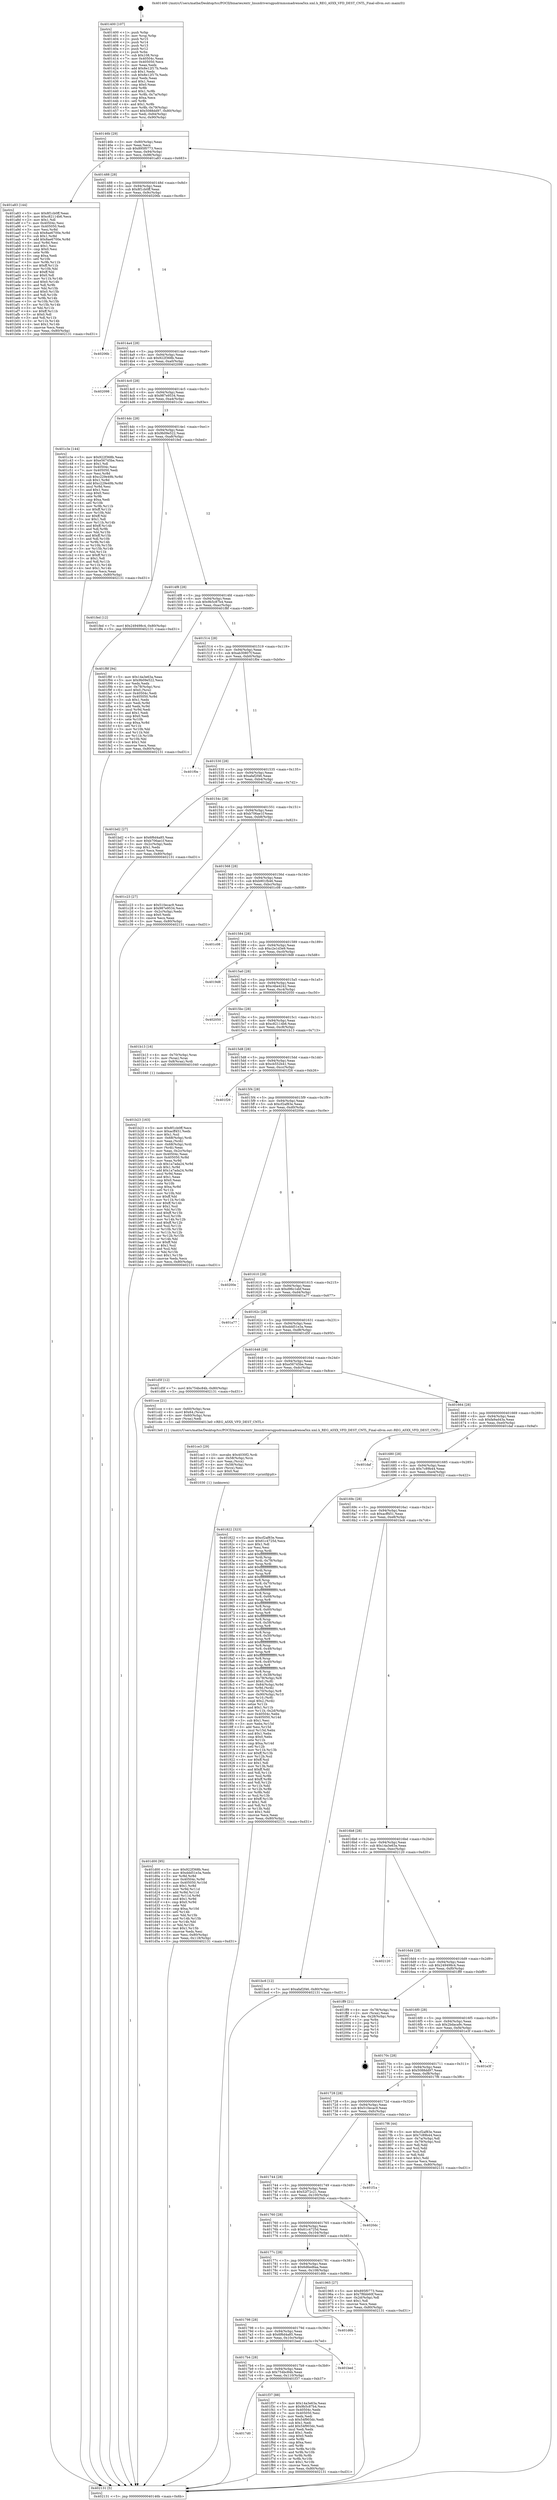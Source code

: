 digraph "0x401400" {
  label = "0x401400 (/mnt/c/Users/mathe/Desktop/tcc/POCII/binaries/extr_linuxdriversgpudrmmsmadrenoa5xx.xml.h_REG_A5XX_VFD_DEST_CNTL_Final-ollvm.out::main(0))"
  labelloc = "t"
  node[shape=record]

  Entry [label="",width=0.3,height=0.3,shape=circle,fillcolor=black,style=filled]
  "0x40146b" [label="{
     0x40146b [29]\l
     | [instrs]\l
     &nbsp;&nbsp;0x40146b \<+3\>: mov -0x80(%rbp),%eax\l
     &nbsp;&nbsp;0x40146e \<+2\>: mov %eax,%ecx\l
     &nbsp;&nbsp;0x401470 \<+6\>: sub $0x895f0773,%ecx\l
     &nbsp;&nbsp;0x401476 \<+6\>: mov %eax,-0x94(%rbp)\l
     &nbsp;&nbsp;0x40147c \<+6\>: mov %ecx,-0x98(%rbp)\l
     &nbsp;&nbsp;0x401482 \<+6\>: je 0000000000401a83 \<main+0x683\>\l
  }"]
  "0x401a83" [label="{
     0x401a83 [144]\l
     | [instrs]\l
     &nbsp;&nbsp;0x401a83 \<+5\>: mov $0x8f1cb0ff,%eax\l
     &nbsp;&nbsp;0x401a88 \<+5\>: mov $0xc82114b6,%ecx\l
     &nbsp;&nbsp;0x401a8d \<+2\>: mov $0x1,%dl\l
     &nbsp;&nbsp;0x401a8f \<+7\>: mov 0x40504c,%esi\l
     &nbsp;&nbsp;0x401a96 \<+7\>: mov 0x405050,%edi\l
     &nbsp;&nbsp;0x401a9d \<+3\>: mov %esi,%r8d\l
     &nbsp;&nbsp;0x401aa0 \<+7\>: sub $0x8ae6700e,%r8d\l
     &nbsp;&nbsp;0x401aa7 \<+4\>: sub $0x1,%r8d\l
     &nbsp;&nbsp;0x401aab \<+7\>: add $0x8ae6700e,%r8d\l
     &nbsp;&nbsp;0x401ab2 \<+4\>: imul %r8d,%esi\l
     &nbsp;&nbsp;0x401ab6 \<+3\>: and $0x1,%esi\l
     &nbsp;&nbsp;0x401ab9 \<+3\>: cmp $0x0,%esi\l
     &nbsp;&nbsp;0x401abc \<+4\>: sete %r9b\l
     &nbsp;&nbsp;0x401ac0 \<+3\>: cmp $0xa,%edi\l
     &nbsp;&nbsp;0x401ac3 \<+4\>: setl %r10b\l
     &nbsp;&nbsp;0x401ac7 \<+3\>: mov %r9b,%r11b\l
     &nbsp;&nbsp;0x401aca \<+4\>: xor $0xff,%r11b\l
     &nbsp;&nbsp;0x401ace \<+3\>: mov %r10b,%bl\l
     &nbsp;&nbsp;0x401ad1 \<+3\>: xor $0xff,%bl\l
     &nbsp;&nbsp;0x401ad4 \<+3\>: xor $0x0,%dl\l
     &nbsp;&nbsp;0x401ad7 \<+3\>: mov %r11b,%r14b\l
     &nbsp;&nbsp;0x401ada \<+4\>: and $0x0,%r14b\l
     &nbsp;&nbsp;0x401ade \<+3\>: and %dl,%r9b\l
     &nbsp;&nbsp;0x401ae1 \<+3\>: mov %bl,%r15b\l
     &nbsp;&nbsp;0x401ae4 \<+4\>: and $0x0,%r15b\l
     &nbsp;&nbsp;0x401ae8 \<+3\>: and %dl,%r10b\l
     &nbsp;&nbsp;0x401aeb \<+3\>: or %r9b,%r14b\l
     &nbsp;&nbsp;0x401aee \<+3\>: or %r10b,%r15b\l
     &nbsp;&nbsp;0x401af1 \<+3\>: xor %r15b,%r14b\l
     &nbsp;&nbsp;0x401af4 \<+3\>: or %bl,%r11b\l
     &nbsp;&nbsp;0x401af7 \<+4\>: xor $0xff,%r11b\l
     &nbsp;&nbsp;0x401afb \<+3\>: or $0x0,%dl\l
     &nbsp;&nbsp;0x401afe \<+3\>: and %dl,%r11b\l
     &nbsp;&nbsp;0x401b01 \<+3\>: or %r11b,%r14b\l
     &nbsp;&nbsp;0x401b04 \<+4\>: test $0x1,%r14b\l
     &nbsp;&nbsp;0x401b08 \<+3\>: cmovne %ecx,%eax\l
     &nbsp;&nbsp;0x401b0b \<+3\>: mov %eax,-0x80(%rbp)\l
     &nbsp;&nbsp;0x401b0e \<+5\>: jmp 0000000000402131 \<main+0xd31\>\l
  }"]
  "0x401488" [label="{
     0x401488 [28]\l
     | [instrs]\l
     &nbsp;&nbsp;0x401488 \<+5\>: jmp 000000000040148d \<main+0x8d\>\l
     &nbsp;&nbsp;0x40148d \<+6\>: mov -0x94(%rbp),%eax\l
     &nbsp;&nbsp;0x401493 \<+5\>: sub $0x8f1cb0ff,%eax\l
     &nbsp;&nbsp;0x401498 \<+6\>: mov %eax,-0x9c(%rbp)\l
     &nbsp;&nbsp;0x40149e \<+6\>: je 000000000040206b \<main+0xc6b\>\l
  }"]
  Exit [label="",width=0.3,height=0.3,shape=circle,fillcolor=black,style=filled,peripheries=2]
  "0x40206b" [label="{
     0x40206b\l
  }", style=dashed]
  "0x4014a4" [label="{
     0x4014a4 [28]\l
     | [instrs]\l
     &nbsp;&nbsp;0x4014a4 \<+5\>: jmp 00000000004014a9 \<main+0xa9\>\l
     &nbsp;&nbsp;0x4014a9 \<+6\>: mov -0x94(%rbp),%eax\l
     &nbsp;&nbsp;0x4014af \<+5\>: sub $0x922f368b,%eax\l
     &nbsp;&nbsp;0x4014b4 \<+6\>: mov %eax,-0xa0(%rbp)\l
     &nbsp;&nbsp;0x4014ba \<+6\>: je 0000000000402098 \<main+0xc98\>\l
  }"]
  "0x4017d0" [label="{
     0x4017d0\l
  }", style=dashed]
  "0x402098" [label="{
     0x402098\l
  }", style=dashed]
  "0x4014c0" [label="{
     0x4014c0 [28]\l
     | [instrs]\l
     &nbsp;&nbsp;0x4014c0 \<+5\>: jmp 00000000004014c5 \<main+0xc5\>\l
     &nbsp;&nbsp;0x4014c5 \<+6\>: mov -0x94(%rbp),%eax\l
     &nbsp;&nbsp;0x4014cb \<+5\>: sub $0x987e9534,%eax\l
     &nbsp;&nbsp;0x4014d0 \<+6\>: mov %eax,-0xa4(%rbp)\l
     &nbsp;&nbsp;0x4014d6 \<+6\>: je 0000000000401c3e \<main+0x83e\>\l
  }"]
  "0x401f37" [label="{
     0x401f37 [88]\l
     | [instrs]\l
     &nbsp;&nbsp;0x401f37 \<+5\>: mov $0x14a3e63a,%eax\l
     &nbsp;&nbsp;0x401f3c \<+5\>: mov $0x9b5c87b4,%ecx\l
     &nbsp;&nbsp;0x401f41 \<+7\>: mov 0x40504c,%edx\l
     &nbsp;&nbsp;0x401f48 \<+7\>: mov 0x405050,%esi\l
     &nbsp;&nbsp;0x401f4f \<+2\>: mov %edx,%edi\l
     &nbsp;&nbsp;0x401f51 \<+6\>: sub $0x54f903dc,%edi\l
     &nbsp;&nbsp;0x401f57 \<+3\>: sub $0x1,%edi\l
     &nbsp;&nbsp;0x401f5a \<+6\>: add $0x54f903dc,%edi\l
     &nbsp;&nbsp;0x401f60 \<+3\>: imul %edi,%edx\l
     &nbsp;&nbsp;0x401f63 \<+3\>: and $0x1,%edx\l
     &nbsp;&nbsp;0x401f66 \<+3\>: cmp $0x0,%edx\l
     &nbsp;&nbsp;0x401f69 \<+4\>: sete %r8b\l
     &nbsp;&nbsp;0x401f6d \<+3\>: cmp $0xa,%esi\l
     &nbsp;&nbsp;0x401f70 \<+4\>: setl %r9b\l
     &nbsp;&nbsp;0x401f74 \<+3\>: mov %r8b,%r10b\l
     &nbsp;&nbsp;0x401f77 \<+3\>: and %r9b,%r10b\l
     &nbsp;&nbsp;0x401f7a \<+3\>: xor %r9b,%r8b\l
     &nbsp;&nbsp;0x401f7d \<+3\>: or %r8b,%r10b\l
     &nbsp;&nbsp;0x401f80 \<+4\>: test $0x1,%r10b\l
     &nbsp;&nbsp;0x401f84 \<+3\>: cmovne %ecx,%eax\l
     &nbsp;&nbsp;0x401f87 \<+3\>: mov %eax,-0x80(%rbp)\l
     &nbsp;&nbsp;0x401f8a \<+5\>: jmp 0000000000402131 \<main+0xd31\>\l
  }"]
  "0x401c3e" [label="{
     0x401c3e [144]\l
     | [instrs]\l
     &nbsp;&nbsp;0x401c3e \<+5\>: mov $0x922f368b,%eax\l
     &nbsp;&nbsp;0x401c43 \<+5\>: mov $0xe56745be,%ecx\l
     &nbsp;&nbsp;0x401c48 \<+2\>: mov $0x1,%dl\l
     &nbsp;&nbsp;0x401c4a \<+7\>: mov 0x40504c,%esi\l
     &nbsp;&nbsp;0x401c51 \<+7\>: mov 0x405050,%edi\l
     &nbsp;&nbsp;0x401c58 \<+3\>: mov %esi,%r8d\l
     &nbsp;&nbsp;0x401c5b \<+7\>: sub $0xc229e49b,%r8d\l
     &nbsp;&nbsp;0x401c62 \<+4\>: sub $0x1,%r8d\l
     &nbsp;&nbsp;0x401c66 \<+7\>: add $0xc229e49b,%r8d\l
     &nbsp;&nbsp;0x401c6d \<+4\>: imul %r8d,%esi\l
     &nbsp;&nbsp;0x401c71 \<+3\>: and $0x1,%esi\l
     &nbsp;&nbsp;0x401c74 \<+3\>: cmp $0x0,%esi\l
     &nbsp;&nbsp;0x401c77 \<+4\>: sete %r9b\l
     &nbsp;&nbsp;0x401c7b \<+3\>: cmp $0xa,%edi\l
     &nbsp;&nbsp;0x401c7e \<+4\>: setl %r10b\l
     &nbsp;&nbsp;0x401c82 \<+3\>: mov %r9b,%r11b\l
     &nbsp;&nbsp;0x401c85 \<+4\>: xor $0xff,%r11b\l
     &nbsp;&nbsp;0x401c89 \<+3\>: mov %r10b,%bl\l
     &nbsp;&nbsp;0x401c8c \<+3\>: xor $0xff,%bl\l
     &nbsp;&nbsp;0x401c8f \<+3\>: xor $0x1,%dl\l
     &nbsp;&nbsp;0x401c92 \<+3\>: mov %r11b,%r14b\l
     &nbsp;&nbsp;0x401c95 \<+4\>: and $0xff,%r14b\l
     &nbsp;&nbsp;0x401c99 \<+3\>: and %dl,%r9b\l
     &nbsp;&nbsp;0x401c9c \<+3\>: mov %bl,%r15b\l
     &nbsp;&nbsp;0x401c9f \<+4\>: and $0xff,%r15b\l
     &nbsp;&nbsp;0x401ca3 \<+3\>: and %dl,%r10b\l
     &nbsp;&nbsp;0x401ca6 \<+3\>: or %r9b,%r14b\l
     &nbsp;&nbsp;0x401ca9 \<+3\>: or %r10b,%r15b\l
     &nbsp;&nbsp;0x401cac \<+3\>: xor %r15b,%r14b\l
     &nbsp;&nbsp;0x401caf \<+3\>: or %bl,%r11b\l
     &nbsp;&nbsp;0x401cb2 \<+4\>: xor $0xff,%r11b\l
     &nbsp;&nbsp;0x401cb6 \<+3\>: or $0x1,%dl\l
     &nbsp;&nbsp;0x401cb9 \<+3\>: and %dl,%r11b\l
     &nbsp;&nbsp;0x401cbc \<+3\>: or %r11b,%r14b\l
     &nbsp;&nbsp;0x401cbf \<+4\>: test $0x1,%r14b\l
     &nbsp;&nbsp;0x401cc3 \<+3\>: cmovne %ecx,%eax\l
     &nbsp;&nbsp;0x401cc6 \<+3\>: mov %eax,-0x80(%rbp)\l
     &nbsp;&nbsp;0x401cc9 \<+5\>: jmp 0000000000402131 \<main+0xd31\>\l
  }"]
  "0x4014dc" [label="{
     0x4014dc [28]\l
     | [instrs]\l
     &nbsp;&nbsp;0x4014dc \<+5\>: jmp 00000000004014e1 \<main+0xe1\>\l
     &nbsp;&nbsp;0x4014e1 \<+6\>: mov -0x94(%rbp),%eax\l
     &nbsp;&nbsp;0x4014e7 \<+5\>: sub $0x9b09e522,%eax\l
     &nbsp;&nbsp;0x4014ec \<+6\>: mov %eax,-0xa8(%rbp)\l
     &nbsp;&nbsp;0x4014f2 \<+6\>: je 0000000000401fed \<main+0xbed\>\l
  }"]
  "0x4017b4" [label="{
     0x4017b4 [28]\l
     | [instrs]\l
     &nbsp;&nbsp;0x4017b4 \<+5\>: jmp 00000000004017b9 \<main+0x3b9\>\l
     &nbsp;&nbsp;0x4017b9 \<+6\>: mov -0x94(%rbp),%eax\l
     &nbsp;&nbsp;0x4017bf \<+5\>: sub $0x754bc84b,%eax\l
     &nbsp;&nbsp;0x4017c4 \<+6\>: mov %eax,-0x110(%rbp)\l
     &nbsp;&nbsp;0x4017ca \<+6\>: je 0000000000401f37 \<main+0xb37\>\l
  }"]
  "0x401fed" [label="{
     0x401fed [12]\l
     | [instrs]\l
     &nbsp;&nbsp;0x401fed \<+7\>: movl $0x249498c4,-0x80(%rbp)\l
     &nbsp;&nbsp;0x401ff4 \<+5\>: jmp 0000000000402131 \<main+0xd31\>\l
  }"]
  "0x4014f8" [label="{
     0x4014f8 [28]\l
     | [instrs]\l
     &nbsp;&nbsp;0x4014f8 \<+5\>: jmp 00000000004014fd \<main+0xfd\>\l
     &nbsp;&nbsp;0x4014fd \<+6\>: mov -0x94(%rbp),%eax\l
     &nbsp;&nbsp;0x401503 \<+5\>: sub $0x9b5c87b4,%eax\l
     &nbsp;&nbsp;0x401508 \<+6\>: mov %eax,-0xac(%rbp)\l
     &nbsp;&nbsp;0x40150e \<+6\>: je 0000000000401f8f \<main+0xb8f\>\l
  }"]
  "0x401bed" [label="{
     0x401bed\l
  }", style=dashed]
  "0x401f8f" [label="{
     0x401f8f [94]\l
     | [instrs]\l
     &nbsp;&nbsp;0x401f8f \<+5\>: mov $0x14a3e63a,%eax\l
     &nbsp;&nbsp;0x401f94 \<+5\>: mov $0x9b09e522,%ecx\l
     &nbsp;&nbsp;0x401f99 \<+2\>: xor %edx,%edx\l
     &nbsp;&nbsp;0x401f9b \<+4\>: mov -0x78(%rbp),%rsi\l
     &nbsp;&nbsp;0x401f9f \<+6\>: movl $0x0,(%rsi)\l
     &nbsp;&nbsp;0x401fa5 \<+7\>: mov 0x40504c,%edi\l
     &nbsp;&nbsp;0x401fac \<+8\>: mov 0x405050,%r8d\l
     &nbsp;&nbsp;0x401fb4 \<+3\>: sub $0x1,%edx\l
     &nbsp;&nbsp;0x401fb7 \<+3\>: mov %edi,%r9d\l
     &nbsp;&nbsp;0x401fba \<+3\>: add %edx,%r9d\l
     &nbsp;&nbsp;0x401fbd \<+4\>: imul %r9d,%edi\l
     &nbsp;&nbsp;0x401fc1 \<+3\>: and $0x1,%edi\l
     &nbsp;&nbsp;0x401fc4 \<+3\>: cmp $0x0,%edi\l
     &nbsp;&nbsp;0x401fc7 \<+4\>: sete %r10b\l
     &nbsp;&nbsp;0x401fcb \<+4\>: cmp $0xa,%r8d\l
     &nbsp;&nbsp;0x401fcf \<+4\>: setl %r11b\l
     &nbsp;&nbsp;0x401fd3 \<+3\>: mov %r10b,%bl\l
     &nbsp;&nbsp;0x401fd6 \<+3\>: and %r11b,%bl\l
     &nbsp;&nbsp;0x401fd9 \<+3\>: xor %r11b,%r10b\l
     &nbsp;&nbsp;0x401fdc \<+3\>: or %r10b,%bl\l
     &nbsp;&nbsp;0x401fdf \<+3\>: test $0x1,%bl\l
     &nbsp;&nbsp;0x401fe2 \<+3\>: cmovne %ecx,%eax\l
     &nbsp;&nbsp;0x401fe5 \<+3\>: mov %eax,-0x80(%rbp)\l
     &nbsp;&nbsp;0x401fe8 \<+5\>: jmp 0000000000402131 \<main+0xd31\>\l
  }"]
  "0x401514" [label="{
     0x401514 [28]\l
     | [instrs]\l
     &nbsp;&nbsp;0x401514 \<+5\>: jmp 0000000000401519 \<main+0x119\>\l
     &nbsp;&nbsp;0x401519 \<+6\>: mov -0x94(%rbp),%eax\l
     &nbsp;&nbsp;0x40151f \<+5\>: sub $0xab30807f,%eax\l
     &nbsp;&nbsp;0x401524 \<+6\>: mov %eax,-0xb0(%rbp)\l
     &nbsp;&nbsp;0x40152a \<+6\>: je 0000000000401f0e \<main+0xb0e\>\l
  }"]
  "0x401798" [label="{
     0x401798 [28]\l
     | [instrs]\l
     &nbsp;&nbsp;0x401798 \<+5\>: jmp 000000000040179d \<main+0x39d\>\l
     &nbsp;&nbsp;0x40179d \<+6\>: mov -0x94(%rbp),%eax\l
     &nbsp;&nbsp;0x4017a3 \<+5\>: sub $0x6f6d4a85,%eax\l
     &nbsp;&nbsp;0x4017a8 \<+6\>: mov %eax,-0x10c(%rbp)\l
     &nbsp;&nbsp;0x4017ae \<+6\>: je 0000000000401bed \<main+0x7ed\>\l
  }"]
  "0x401f0e" [label="{
     0x401f0e\l
  }", style=dashed]
  "0x401530" [label="{
     0x401530 [28]\l
     | [instrs]\l
     &nbsp;&nbsp;0x401530 \<+5\>: jmp 0000000000401535 \<main+0x135\>\l
     &nbsp;&nbsp;0x401535 \<+6\>: mov -0x94(%rbp),%eax\l
     &nbsp;&nbsp;0x40153b \<+5\>: sub $0xafaf2f46,%eax\l
     &nbsp;&nbsp;0x401540 \<+6\>: mov %eax,-0xb4(%rbp)\l
     &nbsp;&nbsp;0x401546 \<+6\>: je 0000000000401bd2 \<main+0x7d2\>\l
  }"]
  "0x401d6b" [label="{
     0x401d6b\l
  }", style=dashed]
  "0x401bd2" [label="{
     0x401bd2 [27]\l
     | [instrs]\l
     &nbsp;&nbsp;0x401bd2 \<+5\>: mov $0x6f6d4a85,%eax\l
     &nbsp;&nbsp;0x401bd7 \<+5\>: mov $0xb706ae1f,%ecx\l
     &nbsp;&nbsp;0x401bdc \<+3\>: mov -0x2c(%rbp),%edx\l
     &nbsp;&nbsp;0x401bdf \<+3\>: cmp $0x1,%edx\l
     &nbsp;&nbsp;0x401be2 \<+3\>: cmovl %ecx,%eax\l
     &nbsp;&nbsp;0x401be5 \<+3\>: mov %eax,-0x80(%rbp)\l
     &nbsp;&nbsp;0x401be8 \<+5\>: jmp 0000000000402131 \<main+0xd31\>\l
  }"]
  "0x40154c" [label="{
     0x40154c [28]\l
     | [instrs]\l
     &nbsp;&nbsp;0x40154c \<+5\>: jmp 0000000000401551 \<main+0x151\>\l
     &nbsp;&nbsp;0x401551 \<+6\>: mov -0x94(%rbp),%eax\l
     &nbsp;&nbsp;0x401557 \<+5\>: sub $0xb706ae1f,%eax\l
     &nbsp;&nbsp;0x40155c \<+6\>: mov %eax,-0xb8(%rbp)\l
     &nbsp;&nbsp;0x401562 \<+6\>: je 0000000000401c23 \<main+0x823\>\l
  }"]
  "0x401d00" [label="{
     0x401d00 [95]\l
     | [instrs]\l
     &nbsp;&nbsp;0x401d00 \<+5\>: mov $0x922f368b,%esi\l
     &nbsp;&nbsp;0x401d05 \<+5\>: mov $0xddd51e3a,%edx\l
     &nbsp;&nbsp;0x401d0a \<+3\>: xor %r8d,%r8d\l
     &nbsp;&nbsp;0x401d0d \<+8\>: mov 0x40504c,%r9d\l
     &nbsp;&nbsp;0x401d15 \<+8\>: mov 0x405050,%r10d\l
     &nbsp;&nbsp;0x401d1d \<+4\>: sub $0x1,%r8d\l
     &nbsp;&nbsp;0x401d21 \<+3\>: mov %r9d,%r11d\l
     &nbsp;&nbsp;0x401d24 \<+3\>: add %r8d,%r11d\l
     &nbsp;&nbsp;0x401d27 \<+4\>: imul %r11d,%r9d\l
     &nbsp;&nbsp;0x401d2b \<+4\>: and $0x1,%r9d\l
     &nbsp;&nbsp;0x401d2f \<+4\>: cmp $0x0,%r9d\l
     &nbsp;&nbsp;0x401d33 \<+3\>: sete %bl\l
     &nbsp;&nbsp;0x401d36 \<+4\>: cmp $0xa,%r10d\l
     &nbsp;&nbsp;0x401d3a \<+4\>: setl %r14b\l
     &nbsp;&nbsp;0x401d3e \<+3\>: mov %bl,%r15b\l
     &nbsp;&nbsp;0x401d41 \<+3\>: and %r14b,%r15b\l
     &nbsp;&nbsp;0x401d44 \<+3\>: xor %r14b,%bl\l
     &nbsp;&nbsp;0x401d47 \<+3\>: or %bl,%r15b\l
     &nbsp;&nbsp;0x401d4a \<+4\>: test $0x1,%r15b\l
     &nbsp;&nbsp;0x401d4e \<+3\>: cmovne %edx,%esi\l
     &nbsp;&nbsp;0x401d51 \<+3\>: mov %esi,-0x80(%rbp)\l
     &nbsp;&nbsp;0x401d54 \<+6\>: mov %eax,-0x118(%rbp)\l
     &nbsp;&nbsp;0x401d5a \<+5\>: jmp 0000000000402131 \<main+0xd31\>\l
  }"]
  "0x401c23" [label="{
     0x401c23 [27]\l
     | [instrs]\l
     &nbsp;&nbsp;0x401c23 \<+5\>: mov $0x510ecac9,%eax\l
     &nbsp;&nbsp;0x401c28 \<+5\>: mov $0x987e9534,%ecx\l
     &nbsp;&nbsp;0x401c2d \<+3\>: mov -0x2c(%rbp),%edx\l
     &nbsp;&nbsp;0x401c30 \<+3\>: cmp $0x0,%edx\l
     &nbsp;&nbsp;0x401c33 \<+3\>: cmove %ecx,%eax\l
     &nbsp;&nbsp;0x401c36 \<+3\>: mov %eax,-0x80(%rbp)\l
     &nbsp;&nbsp;0x401c39 \<+5\>: jmp 0000000000402131 \<main+0xd31\>\l
  }"]
  "0x401568" [label="{
     0x401568 [28]\l
     | [instrs]\l
     &nbsp;&nbsp;0x401568 \<+5\>: jmp 000000000040156d \<main+0x16d\>\l
     &nbsp;&nbsp;0x40156d \<+6\>: mov -0x94(%rbp),%eax\l
     &nbsp;&nbsp;0x401573 \<+5\>: sub $0xb901fb46,%eax\l
     &nbsp;&nbsp;0x401578 \<+6\>: mov %eax,-0xbc(%rbp)\l
     &nbsp;&nbsp;0x40157e \<+6\>: je 0000000000401c08 \<main+0x808\>\l
  }"]
  "0x401ce3" [label="{
     0x401ce3 [29]\l
     | [instrs]\l
     &nbsp;&nbsp;0x401ce3 \<+10\>: movabs $0x4030f2,%rdi\l
     &nbsp;&nbsp;0x401ced \<+4\>: mov -0x58(%rbp),%rcx\l
     &nbsp;&nbsp;0x401cf1 \<+2\>: mov %eax,(%rcx)\l
     &nbsp;&nbsp;0x401cf3 \<+4\>: mov -0x58(%rbp),%rcx\l
     &nbsp;&nbsp;0x401cf7 \<+2\>: mov (%rcx),%esi\l
     &nbsp;&nbsp;0x401cf9 \<+2\>: mov $0x0,%al\l
     &nbsp;&nbsp;0x401cfb \<+5\>: call 0000000000401030 \<printf@plt\>\l
     | [calls]\l
     &nbsp;&nbsp;0x401030 \{1\} (unknown)\l
  }"]
  "0x401c08" [label="{
     0x401c08\l
  }", style=dashed]
  "0x401584" [label="{
     0x401584 [28]\l
     | [instrs]\l
     &nbsp;&nbsp;0x401584 \<+5\>: jmp 0000000000401589 \<main+0x189\>\l
     &nbsp;&nbsp;0x401589 \<+6\>: mov -0x94(%rbp),%eax\l
     &nbsp;&nbsp;0x40158f \<+5\>: sub $0xc2e1d3e9,%eax\l
     &nbsp;&nbsp;0x401594 \<+6\>: mov %eax,-0xc0(%rbp)\l
     &nbsp;&nbsp;0x40159a \<+6\>: je 00000000004019d8 \<main+0x5d8\>\l
  }"]
  "0x401b23" [label="{
     0x401b23 [163]\l
     | [instrs]\l
     &nbsp;&nbsp;0x401b23 \<+5\>: mov $0x8f1cb0ff,%ecx\l
     &nbsp;&nbsp;0x401b28 \<+5\>: mov $0xacff451,%edx\l
     &nbsp;&nbsp;0x401b2d \<+3\>: mov $0x1,%sil\l
     &nbsp;&nbsp;0x401b30 \<+4\>: mov -0x68(%rbp),%rdi\l
     &nbsp;&nbsp;0x401b34 \<+2\>: mov %eax,(%rdi)\l
     &nbsp;&nbsp;0x401b36 \<+4\>: mov -0x68(%rbp),%rdi\l
     &nbsp;&nbsp;0x401b3a \<+2\>: mov (%rdi),%eax\l
     &nbsp;&nbsp;0x401b3c \<+3\>: mov %eax,-0x2c(%rbp)\l
     &nbsp;&nbsp;0x401b3f \<+7\>: mov 0x40504c,%eax\l
     &nbsp;&nbsp;0x401b46 \<+8\>: mov 0x405050,%r8d\l
     &nbsp;&nbsp;0x401b4e \<+3\>: mov %eax,%r9d\l
     &nbsp;&nbsp;0x401b51 \<+7\>: sub $0x1a7ada24,%r9d\l
     &nbsp;&nbsp;0x401b58 \<+4\>: sub $0x1,%r9d\l
     &nbsp;&nbsp;0x401b5c \<+7\>: add $0x1a7ada24,%r9d\l
     &nbsp;&nbsp;0x401b63 \<+4\>: imul %r9d,%eax\l
     &nbsp;&nbsp;0x401b67 \<+3\>: and $0x1,%eax\l
     &nbsp;&nbsp;0x401b6a \<+3\>: cmp $0x0,%eax\l
     &nbsp;&nbsp;0x401b6d \<+4\>: sete %r10b\l
     &nbsp;&nbsp;0x401b71 \<+4\>: cmp $0xa,%r8d\l
     &nbsp;&nbsp;0x401b75 \<+4\>: setl %r11b\l
     &nbsp;&nbsp;0x401b79 \<+3\>: mov %r10b,%bl\l
     &nbsp;&nbsp;0x401b7c \<+3\>: xor $0xff,%bl\l
     &nbsp;&nbsp;0x401b7f \<+3\>: mov %r11b,%r14b\l
     &nbsp;&nbsp;0x401b82 \<+4\>: xor $0xff,%r14b\l
     &nbsp;&nbsp;0x401b86 \<+4\>: xor $0x1,%sil\l
     &nbsp;&nbsp;0x401b8a \<+3\>: mov %bl,%r15b\l
     &nbsp;&nbsp;0x401b8d \<+4\>: and $0xff,%r15b\l
     &nbsp;&nbsp;0x401b91 \<+3\>: and %sil,%r10b\l
     &nbsp;&nbsp;0x401b94 \<+3\>: mov %r14b,%r12b\l
     &nbsp;&nbsp;0x401b97 \<+4\>: and $0xff,%r12b\l
     &nbsp;&nbsp;0x401b9b \<+3\>: and %sil,%r11b\l
     &nbsp;&nbsp;0x401b9e \<+3\>: or %r10b,%r15b\l
     &nbsp;&nbsp;0x401ba1 \<+3\>: or %r11b,%r12b\l
     &nbsp;&nbsp;0x401ba4 \<+3\>: xor %r12b,%r15b\l
     &nbsp;&nbsp;0x401ba7 \<+3\>: or %r14b,%bl\l
     &nbsp;&nbsp;0x401baa \<+3\>: xor $0xff,%bl\l
     &nbsp;&nbsp;0x401bad \<+4\>: or $0x1,%sil\l
     &nbsp;&nbsp;0x401bb1 \<+3\>: and %sil,%bl\l
     &nbsp;&nbsp;0x401bb4 \<+3\>: or %bl,%r15b\l
     &nbsp;&nbsp;0x401bb7 \<+4\>: test $0x1,%r15b\l
     &nbsp;&nbsp;0x401bbb \<+3\>: cmovne %edx,%ecx\l
     &nbsp;&nbsp;0x401bbe \<+3\>: mov %ecx,-0x80(%rbp)\l
     &nbsp;&nbsp;0x401bc1 \<+5\>: jmp 0000000000402131 \<main+0xd31\>\l
  }"]
  "0x4019d8" [label="{
     0x4019d8\l
  }", style=dashed]
  "0x4015a0" [label="{
     0x4015a0 [28]\l
     | [instrs]\l
     &nbsp;&nbsp;0x4015a0 \<+5\>: jmp 00000000004015a5 \<main+0x1a5\>\l
     &nbsp;&nbsp;0x4015a5 \<+6\>: mov -0x94(%rbp),%eax\l
     &nbsp;&nbsp;0x4015ab \<+5\>: sub $0xc4be4242,%eax\l
     &nbsp;&nbsp;0x4015b0 \<+6\>: mov %eax,-0xc4(%rbp)\l
     &nbsp;&nbsp;0x4015b6 \<+6\>: je 0000000000402050 \<main+0xc50\>\l
  }"]
  "0x40177c" [label="{
     0x40177c [28]\l
     | [instrs]\l
     &nbsp;&nbsp;0x40177c \<+5\>: jmp 0000000000401781 \<main+0x381\>\l
     &nbsp;&nbsp;0x401781 \<+6\>: mov -0x94(%rbp),%eax\l
     &nbsp;&nbsp;0x401787 \<+5\>: sub $0x6d6ed6aa,%eax\l
     &nbsp;&nbsp;0x40178c \<+6\>: mov %eax,-0x108(%rbp)\l
     &nbsp;&nbsp;0x401792 \<+6\>: je 0000000000401d6b \<main+0x96b\>\l
  }"]
  "0x402050" [label="{
     0x402050\l
  }", style=dashed]
  "0x4015bc" [label="{
     0x4015bc [28]\l
     | [instrs]\l
     &nbsp;&nbsp;0x4015bc \<+5\>: jmp 00000000004015c1 \<main+0x1c1\>\l
     &nbsp;&nbsp;0x4015c1 \<+6\>: mov -0x94(%rbp),%eax\l
     &nbsp;&nbsp;0x4015c7 \<+5\>: sub $0xc82114b6,%eax\l
     &nbsp;&nbsp;0x4015cc \<+6\>: mov %eax,-0xc8(%rbp)\l
     &nbsp;&nbsp;0x4015d2 \<+6\>: je 0000000000401b13 \<main+0x713\>\l
  }"]
  "0x401965" [label="{
     0x401965 [27]\l
     | [instrs]\l
     &nbsp;&nbsp;0x401965 \<+5\>: mov $0x895f0773,%eax\l
     &nbsp;&nbsp;0x40196a \<+5\>: mov $0x7f6bb60f,%ecx\l
     &nbsp;&nbsp;0x40196f \<+3\>: mov -0x2d(%rbp),%dl\l
     &nbsp;&nbsp;0x401972 \<+3\>: test $0x1,%dl\l
     &nbsp;&nbsp;0x401975 \<+3\>: cmovne %ecx,%eax\l
     &nbsp;&nbsp;0x401978 \<+3\>: mov %eax,-0x80(%rbp)\l
     &nbsp;&nbsp;0x40197b \<+5\>: jmp 0000000000402131 \<main+0xd31\>\l
  }"]
  "0x401b13" [label="{
     0x401b13 [16]\l
     | [instrs]\l
     &nbsp;&nbsp;0x401b13 \<+4\>: mov -0x70(%rbp),%rax\l
     &nbsp;&nbsp;0x401b17 \<+3\>: mov (%rax),%rax\l
     &nbsp;&nbsp;0x401b1a \<+4\>: mov 0x8(%rax),%rdi\l
     &nbsp;&nbsp;0x401b1e \<+5\>: call 0000000000401040 \<atoi@plt\>\l
     | [calls]\l
     &nbsp;&nbsp;0x401040 \{1\} (unknown)\l
  }"]
  "0x4015d8" [label="{
     0x4015d8 [28]\l
     | [instrs]\l
     &nbsp;&nbsp;0x4015d8 \<+5\>: jmp 00000000004015dd \<main+0x1dd\>\l
     &nbsp;&nbsp;0x4015dd \<+6\>: mov -0x94(%rbp),%eax\l
     &nbsp;&nbsp;0x4015e3 \<+5\>: sub $0xcb552b41,%eax\l
     &nbsp;&nbsp;0x4015e8 \<+6\>: mov %eax,-0xcc(%rbp)\l
     &nbsp;&nbsp;0x4015ee \<+6\>: je 0000000000401f26 \<main+0xb26\>\l
  }"]
  "0x401760" [label="{
     0x401760 [28]\l
     | [instrs]\l
     &nbsp;&nbsp;0x401760 \<+5\>: jmp 0000000000401765 \<main+0x365\>\l
     &nbsp;&nbsp;0x401765 \<+6\>: mov -0x94(%rbp),%eax\l
     &nbsp;&nbsp;0x40176b \<+5\>: sub $0x61c4725d,%eax\l
     &nbsp;&nbsp;0x401770 \<+6\>: mov %eax,-0x104(%rbp)\l
     &nbsp;&nbsp;0x401776 \<+6\>: je 0000000000401965 \<main+0x565\>\l
  }"]
  "0x401f26" [label="{
     0x401f26\l
  }", style=dashed]
  "0x4015f4" [label="{
     0x4015f4 [28]\l
     | [instrs]\l
     &nbsp;&nbsp;0x4015f4 \<+5\>: jmp 00000000004015f9 \<main+0x1f9\>\l
     &nbsp;&nbsp;0x4015f9 \<+6\>: mov -0x94(%rbp),%eax\l
     &nbsp;&nbsp;0x4015ff \<+5\>: sub $0xcf2af83e,%eax\l
     &nbsp;&nbsp;0x401604 \<+6\>: mov %eax,-0xd0(%rbp)\l
     &nbsp;&nbsp;0x40160a \<+6\>: je 000000000040200e \<main+0xc0e\>\l
  }"]
  "0x4020dc" [label="{
     0x4020dc\l
  }", style=dashed]
  "0x40200e" [label="{
     0x40200e\l
  }", style=dashed]
  "0x401610" [label="{
     0x401610 [28]\l
     | [instrs]\l
     &nbsp;&nbsp;0x401610 \<+5\>: jmp 0000000000401615 \<main+0x215\>\l
     &nbsp;&nbsp;0x401615 \<+6\>: mov -0x94(%rbp),%eax\l
     &nbsp;&nbsp;0x40161b \<+5\>: sub $0xd96c1ebf,%eax\l
     &nbsp;&nbsp;0x401620 \<+6\>: mov %eax,-0xd4(%rbp)\l
     &nbsp;&nbsp;0x401626 \<+6\>: je 0000000000401a77 \<main+0x677\>\l
  }"]
  "0x401744" [label="{
     0x401744 [28]\l
     | [instrs]\l
     &nbsp;&nbsp;0x401744 \<+5\>: jmp 0000000000401749 \<main+0x349\>\l
     &nbsp;&nbsp;0x401749 \<+6\>: mov -0x94(%rbp),%eax\l
     &nbsp;&nbsp;0x40174f \<+5\>: sub $0x52f72c21,%eax\l
     &nbsp;&nbsp;0x401754 \<+6\>: mov %eax,-0x100(%rbp)\l
     &nbsp;&nbsp;0x40175a \<+6\>: je 00000000004020dc \<main+0xcdc\>\l
  }"]
  "0x401a77" [label="{
     0x401a77\l
  }", style=dashed]
  "0x40162c" [label="{
     0x40162c [28]\l
     | [instrs]\l
     &nbsp;&nbsp;0x40162c \<+5\>: jmp 0000000000401631 \<main+0x231\>\l
     &nbsp;&nbsp;0x401631 \<+6\>: mov -0x94(%rbp),%eax\l
     &nbsp;&nbsp;0x401637 \<+5\>: sub $0xddd51e3a,%eax\l
     &nbsp;&nbsp;0x40163c \<+6\>: mov %eax,-0xd8(%rbp)\l
     &nbsp;&nbsp;0x401642 \<+6\>: je 0000000000401d5f \<main+0x95f\>\l
  }"]
  "0x401f1a" [label="{
     0x401f1a\l
  }", style=dashed]
  "0x401d5f" [label="{
     0x401d5f [12]\l
     | [instrs]\l
     &nbsp;&nbsp;0x401d5f \<+7\>: movl $0x754bc84b,-0x80(%rbp)\l
     &nbsp;&nbsp;0x401d66 \<+5\>: jmp 0000000000402131 \<main+0xd31\>\l
  }"]
  "0x401648" [label="{
     0x401648 [28]\l
     | [instrs]\l
     &nbsp;&nbsp;0x401648 \<+5\>: jmp 000000000040164d \<main+0x24d\>\l
     &nbsp;&nbsp;0x40164d \<+6\>: mov -0x94(%rbp),%eax\l
     &nbsp;&nbsp;0x401653 \<+5\>: sub $0xe56745be,%eax\l
     &nbsp;&nbsp;0x401658 \<+6\>: mov %eax,-0xdc(%rbp)\l
     &nbsp;&nbsp;0x40165e \<+6\>: je 0000000000401cce \<main+0x8ce\>\l
  }"]
  "0x401400" [label="{
     0x401400 [107]\l
     | [instrs]\l
     &nbsp;&nbsp;0x401400 \<+1\>: push %rbp\l
     &nbsp;&nbsp;0x401401 \<+3\>: mov %rsp,%rbp\l
     &nbsp;&nbsp;0x401404 \<+2\>: push %r15\l
     &nbsp;&nbsp;0x401406 \<+2\>: push %r14\l
     &nbsp;&nbsp;0x401408 \<+2\>: push %r13\l
     &nbsp;&nbsp;0x40140a \<+2\>: push %r12\l
     &nbsp;&nbsp;0x40140c \<+1\>: push %rbx\l
     &nbsp;&nbsp;0x40140d \<+7\>: sub $0x108,%rsp\l
     &nbsp;&nbsp;0x401414 \<+7\>: mov 0x40504c,%eax\l
     &nbsp;&nbsp;0x40141b \<+7\>: mov 0x405050,%ecx\l
     &nbsp;&nbsp;0x401422 \<+2\>: mov %eax,%edx\l
     &nbsp;&nbsp;0x401424 \<+6\>: add $0x8e12f17b,%edx\l
     &nbsp;&nbsp;0x40142a \<+3\>: sub $0x1,%edx\l
     &nbsp;&nbsp;0x40142d \<+6\>: sub $0x8e12f17b,%edx\l
     &nbsp;&nbsp;0x401433 \<+3\>: imul %edx,%eax\l
     &nbsp;&nbsp;0x401436 \<+3\>: and $0x1,%eax\l
     &nbsp;&nbsp;0x401439 \<+3\>: cmp $0x0,%eax\l
     &nbsp;&nbsp;0x40143c \<+4\>: sete %r8b\l
     &nbsp;&nbsp;0x401440 \<+4\>: and $0x1,%r8b\l
     &nbsp;&nbsp;0x401444 \<+4\>: mov %r8b,-0x7a(%rbp)\l
     &nbsp;&nbsp;0x401448 \<+3\>: cmp $0xa,%ecx\l
     &nbsp;&nbsp;0x40144b \<+4\>: setl %r8b\l
     &nbsp;&nbsp;0x40144f \<+4\>: and $0x1,%r8b\l
     &nbsp;&nbsp;0x401453 \<+4\>: mov %r8b,-0x79(%rbp)\l
     &nbsp;&nbsp;0x401457 \<+7\>: movl $0x5088dd97,-0x80(%rbp)\l
     &nbsp;&nbsp;0x40145e \<+6\>: mov %edi,-0x84(%rbp)\l
     &nbsp;&nbsp;0x401464 \<+7\>: mov %rsi,-0x90(%rbp)\l
  }"]
  "0x401cce" [label="{
     0x401cce [21]\l
     | [instrs]\l
     &nbsp;&nbsp;0x401cce \<+4\>: mov -0x60(%rbp),%rax\l
     &nbsp;&nbsp;0x401cd2 \<+6\>: movl $0x64,(%rax)\l
     &nbsp;&nbsp;0x401cd8 \<+4\>: mov -0x60(%rbp),%rax\l
     &nbsp;&nbsp;0x401cdc \<+2\>: mov (%rax),%edi\l
     &nbsp;&nbsp;0x401cde \<+5\>: call 00000000004013e0 \<REG_A5XX_VFD_DEST_CNTL\>\l
     | [calls]\l
     &nbsp;&nbsp;0x4013e0 \{1\} (/mnt/c/Users/mathe/Desktop/tcc/POCII/binaries/extr_linuxdriversgpudrmmsmadrenoa5xx.xml.h_REG_A5XX_VFD_DEST_CNTL_Final-ollvm.out::REG_A5XX_VFD_DEST_CNTL)\l
  }"]
  "0x401664" [label="{
     0x401664 [28]\l
     | [instrs]\l
     &nbsp;&nbsp;0x401664 \<+5\>: jmp 0000000000401669 \<main+0x269\>\l
     &nbsp;&nbsp;0x401669 \<+6\>: mov -0x94(%rbp),%eax\l
     &nbsp;&nbsp;0x40166f \<+5\>: sub $0xfa9ad43a,%eax\l
     &nbsp;&nbsp;0x401674 \<+6\>: mov %eax,-0xe0(%rbp)\l
     &nbsp;&nbsp;0x40167a \<+6\>: je 0000000000401daf \<main+0x9af\>\l
  }"]
  "0x402131" [label="{
     0x402131 [5]\l
     | [instrs]\l
     &nbsp;&nbsp;0x402131 \<+5\>: jmp 000000000040146b \<main+0x6b\>\l
  }"]
  "0x401daf" [label="{
     0x401daf\l
  }", style=dashed]
  "0x401680" [label="{
     0x401680 [28]\l
     | [instrs]\l
     &nbsp;&nbsp;0x401680 \<+5\>: jmp 0000000000401685 \<main+0x285\>\l
     &nbsp;&nbsp;0x401685 \<+6\>: mov -0x94(%rbp),%eax\l
     &nbsp;&nbsp;0x40168b \<+5\>: sub $0x7c89b44,%eax\l
     &nbsp;&nbsp;0x401690 \<+6\>: mov %eax,-0xe4(%rbp)\l
     &nbsp;&nbsp;0x401696 \<+6\>: je 0000000000401822 \<main+0x422\>\l
  }"]
  "0x401728" [label="{
     0x401728 [28]\l
     | [instrs]\l
     &nbsp;&nbsp;0x401728 \<+5\>: jmp 000000000040172d \<main+0x32d\>\l
     &nbsp;&nbsp;0x40172d \<+6\>: mov -0x94(%rbp),%eax\l
     &nbsp;&nbsp;0x401733 \<+5\>: sub $0x510ecac9,%eax\l
     &nbsp;&nbsp;0x401738 \<+6\>: mov %eax,-0xfc(%rbp)\l
     &nbsp;&nbsp;0x40173e \<+6\>: je 0000000000401f1a \<main+0xb1a\>\l
  }"]
  "0x401822" [label="{
     0x401822 [323]\l
     | [instrs]\l
     &nbsp;&nbsp;0x401822 \<+5\>: mov $0xcf2af83e,%eax\l
     &nbsp;&nbsp;0x401827 \<+5\>: mov $0x61c4725d,%ecx\l
     &nbsp;&nbsp;0x40182c \<+2\>: mov $0x1,%dl\l
     &nbsp;&nbsp;0x40182e \<+2\>: xor %esi,%esi\l
     &nbsp;&nbsp;0x401830 \<+3\>: mov %rsp,%rdi\l
     &nbsp;&nbsp;0x401833 \<+4\>: add $0xfffffffffffffff0,%rdi\l
     &nbsp;&nbsp;0x401837 \<+3\>: mov %rdi,%rsp\l
     &nbsp;&nbsp;0x40183a \<+4\>: mov %rdi,-0x78(%rbp)\l
     &nbsp;&nbsp;0x40183e \<+3\>: mov %rsp,%rdi\l
     &nbsp;&nbsp;0x401841 \<+4\>: add $0xfffffffffffffff0,%rdi\l
     &nbsp;&nbsp;0x401845 \<+3\>: mov %rdi,%rsp\l
     &nbsp;&nbsp;0x401848 \<+3\>: mov %rsp,%r8\l
     &nbsp;&nbsp;0x40184b \<+4\>: add $0xfffffffffffffff0,%r8\l
     &nbsp;&nbsp;0x40184f \<+3\>: mov %r8,%rsp\l
     &nbsp;&nbsp;0x401852 \<+4\>: mov %r8,-0x70(%rbp)\l
     &nbsp;&nbsp;0x401856 \<+3\>: mov %rsp,%r8\l
     &nbsp;&nbsp;0x401859 \<+4\>: add $0xfffffffffffffff0,%r8\l
     &nbsp;&nbsp;0x40185d \<+3\>: mov %r8,%rsp\l
     &nbsp;&nbsp;0x401860 \<+4\>: mov %r8,-0x68(%rbp)\l
     &nbsp;&nbsp;0x401864 \<+3\>: mov %rsp,%r8\l
     &nbsp;&nbsp;0x401867 \<+4\>: add $0xfffffffffffffff0,%r8\l
     &nbsp;&nbsp;0x40186b \<+3\>: mov %r8,%rsp\l
     &nbsp;&nbsp;0x40186e \<+4\>: mov %r8,-0x60(%rbp)\l
     &nbsp;&nbsp;0x401872 \<+3\>: mov %rsp,%r8\l
     &nbsp;&nbsp;0x401875 \<+4\>: add $0xfffffffffffffff0,%r8\l
     &nbsp;&nbsp;0x401879 \<+3\>: mov %r8,%rsp\l
     &nbsp;&nbsp;0x40187c \<+4\>: mov %r8,-0x58(%rbp)\l
     &nbsp;&nbsp;0x401880 \<+3\>: mov %rsp,%r8\l
     &nbsp;&nbsp;0x401883 \<+4\>: add $0xfffffffffffffff0,%r8\l
     &nbsp;&nbsp;0x401887 \<+3\>: mov %r8,%rsp\l
     &nbsp;&nbsp;0x40188a \<+4\>: mov %r8,-0x50(%rbp)\l
     &nbsp;&nbsp;0x40188e \<+3\>: mov %rsp,%r8\l
     &nbsp;&nbsp;0x401891 \<+4\>: add $0xfffffffffffffff0,%r8\l
     &nbsp;&nbsp;0x401895 \<+3\>: mov %r8,%rsp\l
     &nbsp;&nbsp;0x401898 \<+4\>: mov %r8,-0x48(%rbp)\l
     &nbsp;&nbsp;0x40189c \<+3\>: mov %rsp,%r8\l
     &nbsp;&nbsp;0x40189f \<+4\>: add $0xfffffffffffffff0,%r8\l
     &nbsp;&nbsp;0x4018a3 \<+3\>: mov %r8,%rsp\l
     &nbsp;&nbsp;0x4018a6 \<+4\>: mov %r8,-0x40(%rbp)\l
     &nbsp;&nbsp;0x4018aa \<+3\>: mov %rsp,%r8\l
     &nbsp;&nbsp;0x4018ad \<+4\>: add $0xfffffffffffffff0,%r8\l
     &nbsp;&nbsp;0x4018b1 \<+3\>: mov %r8,%rsp\l
     &nbsp;&nbsp;0x4018b4 \<+4\>: mov %r8,-0x38(%rbp)\l
     &nbsp;&nbsp;0x4018b8 \<+4\>: mov -0x78(%rbp),%r8\l
     &nbsp;&nbsp;0x4018bc \<+7\>: movl $0x0,(%r8)\l
     &nbsp;&nbsp;0x4018c3 \<+7\>: mov -0x84(%rbp),%r9d\l
     &nbsp;&nbsp;0x4018ca \<+3\>: mov %r9d,(%rdi)\l
     &nbsp;&nbsp;0x4018cd \<+4\>: mov -0x70(%rbp),%r8\l
     &nbsp;&nbsp;0x4018d1 \<+7\>: mov -0x90(%rbp),%r10\l
     &nbsp;&nbsp;0x4018d8 \<+3\>: mov %r10,(%r8)\l
     &nbsp;&nbsp;0x4018db \<+3\>: cmpl $0x2,(%rdi)\l
     &nbsp;&nbsp;0x4018de \<+4\>: setne %r11b\l
     &nbsp;&nbsp;0x4018e2 \<+4\>: and $0x1,%r11b\l
     &nbsp;&nbsp;0x4018e6 \<+4\>: mov %r11b,-0x2d(%rbp)\l
     &nbsp;&nbsp;0x4018ea \<+7\>: mov 0x40504c,%ebx\l
     &nbsp;&nbsp;0x4018f1 \<+8\>: mov 0x405050,%r14d\l
     &nbsp;&nbsp;0x4018f9 \<+3\>: sub $0x1,%esi\l
     &nbsp;&nbsp;0x4018fc \<+3\>: mov %ebx,%r15d\l
     &nbsp;&nbsp;0x4018ff \<+3\>: add %esi,%r15d\l
     &nbsp;&nbsp;0x401902 \<+4\>: imul %r15d,%ebx\l
     &nbsp;&nbsp;0x401906 \<+3\>: and $0x1,%ebx\l
     &nbsp;&nbsp;0x401909 \<+3\>: cmp $0x0,%ebx\l
     &nbsp;&nbsp;0x40190c \<+4\>: sete %r11b\l
     &nbsp;&nbsp;0x401910 \<+4\>: cmp $0xa,%r14d\l
     &nbsp;&nbsp;0x401914 \<+4\>: setl %r12b\l
     &nbsp;&nbsp;0x401918 \<+3\>: mov %r11b,%r13b\l
     &nbsp;&nbsp;0x40191b \<+4\>: xor $0xff,%r13b\l
     &nbsp;&nbsp;0x40191f \<+3\>: mov %r12b,%sil\l
     &nbsp;&nbsp;0x401922 \<+4\>: xor $0xff,%sil\l
     &nbsp;&nbsp;0x401926 \<+3\>: xor $0x1,%dl\l
     &nbsp;&nbsp;0x401929 \<+3\>: mov %r13b,%dil\l
     &nbsp;&nbsp;0x40192c \<+4\>: and $0xff,%dil\l
     &nbsp;&nbsp;0x401930 \<+3\>: and %dl,%r11b\l
     &nbsp;&nbsp;0x401933 \<+3\>: mov %sil,%r8b\l
     &nbsp;&nbsp;0x401936 \<+4\>: and $0xff,%r8b\l
     &nbsp;&nbsp;0x40193a \<+3\>: and %dl,%r12b\l
     &nbsp;&nbsp;0x40193d \<+3\>: or %r11b,%dil\l
     &nbsp;&nbsp;0x401940 \<+3\>: or %r12b,%r8b\l
     &nbsp;&nbsp;0x401943 \<+3\>: xor %r8b,%dil\l
     &nbsp;&nbsp;0x401946 \<+3\>: or %sil,%r13b\l
     &nbsp;&nbsp;0x401949 \<+4\>: xor $0xff,%r13b\l
     &nbsp;&nbsp;0x40194d \<+3\>: or $0x1,%dl\l
     &nbsp;&nbsp;0x401950 \<+3\>: and %dl,%r13b\l
     &nbsp;&nbsp;0x401953 \<+3\>: or %r13b,%dil\l
     &nbsp;&nbsp;0x401956 \<+4\>: test $0x1,%dil\l
     &nbsp;&nbsp;0x40195a \<+3\>: cmovne %ecx,%eax\l
     &nbsp;&nbsp;0x40195d \<+3\>: mov %eax,-0x80(%rbp)\l
     &nbsp;&nbsp;0x401960 \<+5\>: jmp 0000000000402131 \<main+0xd31\>\l
  }"]
  "0x40169c" [label="{
     0x40169c [28]\l
     | [instrs]\l
     &nbsp;&nbsp;0x40169c \<+5\>: jmp 00000000004016a1 \<main+0x2a1\>\l
     &nbsp;&nbsp;0x4016a1 \<+6\>: mov -0x94(%rbp),%eax\l
     &nbsp;&nbsp;0x4016a7 \<+5\>: sub $0xacff451,%eax\l
     &nbsp;&nbsp;0x4016ac \<+6\>: mov %eax,-0xe8(%rbp)\l
     &nbsp;&nbsp;0x4016b2 \<+6\>: je 0000000000401bc6 \<main+0x7c6\>\l
  }"]
  "0x4017f6" [label="{
     0x4017f6 [44]\l
     | [instrs]\l
     &nbsp;&nbsp;0x4017f6 \<+5\>: mov $0xcf2af83e,%eax\l
     &nbsp;&nbsp;0x4017fb \<+5\>: mov $0x7c89b44,%ecx\l
     &nbsp;&nbsp;0x401800 \<+3\>: mov -0x7a(%rbp),%dl\l
     &nbsp;&nbsp;0x401803 \<+4\>: mov -0x79(%rbp),%sil\l
     &nbsp;&nbsp;0x401807 \<+3\>: mov %dl,%dil\l
     &nbsp;&nbsp;0x40180a \<+3\>: and %sil,%dil\l
     &nbsp;&nbsp;0x40180d \<+3\>: xor %sil,%dl\l
     &nbsp;&nbsp;0x401810 \<+3\>: or %dl,%dil\l
     &nbsp;&nbsp;0x401813 \<+4\>: test $0x1,%dil\l
     &nbsp;&nbsp;0x401817 \<+3\>: cmovne %ecx,%eax\l
     &nbsp;&nbsp;0x40181a \<+3\>: mov %eax,-0x80(%rbp)\l
     &nbsp;&nbsp;0x40181d \<+5\>: jmp 0000000000402131 \<main+0xd31\>\l
  }"]
  "0x401bc6" [label="{
     0x401bc6 [12]\l
     | [instrs]\l
     &nbsp;&nbsp;0x401bc6 \<+7\>: movl $0xafaf2f46,-0x80(%rbp)\l
     &nbsp;&nbsp;0x401bcd \<+5\>: jmp 0000000000402131 \<main+0xd31\>\l
  }"]
  "0x4016b8" [label="{
     0x4016b8 [28]\l
     | [instrs]\l
     &nbsp;&nbsp;0x4016b8 \<+5\>: jmp 00000000004016bd \<main+0x2bd\>\l
     &nbsp;&nbsp;0x4016bd \<+6\>: mov -0x94(%rbp),%eax\l
     &nbsp;&nbsp;0x4016c3 \<+5\>: sub $0x14a3e63a,%eax\l
     &nbsp;&nbsp;0x4016c8 \<+6\>: mov %eax,-0xec(%rbp)\l
     &nbsp;&nbsp;0x4016ce \<+6\>: je 0000000000402120 \<main+0xd20\>\l
  }"]
  "0x40170c" [label="{
     0x40170c [28]\l
     | [instrs]\l
     &nbsp;&nbsp;0x40170c \<+5\>: jmp 0000000000401711 \<main+0x311\>\l
     &nbsp;&nbsp;0x401711 \<+6\>: mov -0x94(%rbp),%eax\l
     &nbsp;&nbsp;0x401717 \<+5\>: sub $0x5088dd97,%eax\l
     &nbsp;&nbsp;0x40171c \<+6\>: mov %eax,-0xf8(%rbp)\l
     &nbsp;&nbsp;0x401722 \<+6\>: je 00000000004017f6 \<main+0x3f6\>\l
  }"]
  "0x402120" [label="{
     0x402120\l
  }", style=dashed]
  "0x4016d4" [label="{
     0x4016d4 [28]\l
     | [instrs]\l
     &nbsp;&nbsp;0x4016d4 \<+5\>: jmp 00000000004016d9 \<main+0x2d9\>\l
     &nbsp;&nbsp;0x4016d9 \<+6\>: mov -0x94(%rbp),%eax\l
     &nbsp;&nbsp;0x4016df \<+5\>: sub $0x249498c4,%eax\l
     &nbsp;&nbsp;0x4016e4 \<+6\>: mov %eax,-0xf0(%rbp)\l
     &nbsp;&nbsp;0x4016ea \<+6\>: je 0000000000401ff9 \<main+0xbf9\>\l
  }"]
  "0x401e3f" [label="{
     0x401e3f\l
  }", style=dashed]
  "0x401ff9" [label="{
     0x401ff9 [21]\l
     | [instrs]\l
     &nbsp;&nbsp;0x401ff9 \<+4\>: mov -0x78(%rbp),%rax\l
     &nbsp;&nbsp;0x401ffd \<+2\>: mov (%rax),%eax\l
     &nbsp;&nbsp;0x401fff \<+4\>: lea -0x28(%rbp),%rsp\l
     &nbsp;&nbsp;0x402003 \<+1\>: pop %rbx\l
     &nbsp;&nbsp;0x402004 \<+2\>: pop %r12\l
     &nbsp;&nbsp;0x402006 \<+2\>: pop %r13\l
     &nbsp;&nbsp;0x402008 \<+2\>: pop %r14\l
     &nbsp;&nbsp;0x40200a \<+2\>: pop %r15\l
     &nbsp;&nbsp;0x40200c \<+1\>: pop %rbp\l
     &nbsp;&nbsp;0x40200d \<+1\>: ret\l
  }"]
  "0x4016f0" [label="{
     0x4016f0 [28]\l
     | [instrs]\l
     &nbsp;&nbsp;0x4016f0 \<+5\>: jmp 00000000004016f5 \<main+0x2f5\>\l
     &nbsp;&nbsp;0x4016f5 \<+6\>: mov -0x94(%rbp),%eax\l
     &nbsp;&nbsp;0x4016fb \<+5\>: sub $0x2bdaca9c,%eax\l
     &nbsp;&nbsp;0x401700 \<+6\>: mov %eax,-0xf4(%rbp)\l
     &nbsp;&nbsp;0x401706 \<+6\>: je 0000000000401e3f \<main+0xa3f\>\l
  }"]
  Entry -> "0x401400" [label=" 1"]
  "0x40146b" -> "0x401a83" [label=" 1"]
  "0x40146b" -> "0x401488" [label=" 14"]
  "0x401ff9" -> Exit [label=" 1"]
  "0x401488" -> "0x40206b" [label=" 0"]
  "0x401488" -> "0x4014a4" [label=" 14"]
  "0x401fed" -> "0x402131" [label=" 1"]
  "0x4014a4" -> "0x402098" [label=" 0"]
  "0x4014a4" -> "0x4014c0" [label=" 14"]
  "0x401f8f" -> "0x402131" [label=" 1"]
  "0x4014c0" -> "0x401c3e" [label=" 1"]
  "0x4014c0" -> "0x4014dc" [label=" 13"]
  "0x401f37" -> "0x402131" [label=" 1"]
  "0x4014dc" -> "0x401fed" [label=" 1"]
  "0x4014dc" -> "0x4014f8" [label=" 12"]
  "0x4017b4" -> "0x401f37" [label=" 1"]
  "0x4014f8" -> "0x401f8f" [label=" 1"]
  "0x4014f8" -> "0x401514" [label=" 11"]
  "0x4017b4" -> "0x4017d0" [label=" 0"]
  "0x401514" -> "0x401f0e" [label=" 0"]
  "0x401514" -> "0x401530" [label=" 11"]
  "0x401798" -> "0x401bed" [label=" 0"]
  "0x401530" -> "0x401bd2" [label=" 1"]
  "0x401530" -> "0x40154c" [label=" 10"]
  "0x401798" -> "0x4017b4" [label=" 1"]
  "0x40154c" -> "0x401c23" [label=" 1"]
  "0x40154c" -> "0x401568" [label=" 9"]
  "0x40177c" -> "0x401d6b" [label=" 0"]
  "0x401568" -> "0x401c08" [label=" 0"]
  "0x401568" -> "0x401584" [label=" 9"]
  "0x40177c" -> "0x401798" [label=" 1"]
  "0x401584" -> "0x4019d8" [label=" 0"]
  "0x401584" -> "0x4015a0" [label=" 9"]
  "0x401d5f" -> "0x402131" [label=" 1"]
  "0x4015a0" -> "0x402050" [label=" 0"]
  "0x4015a0" -> "0x4015bc" [label=" 9"]
  "0x401d00" -> "0x402131" [label=" 1"]
  "0x4015bc" -> "0x401b13" [label=" 1"]
  "0x4015bc" -> "0x4015d8" [label=" 8"]
  "0x401ce3" -> "0x401d00" [label=" 1"]
  "0x4015d8" -> "0x401f26" [label=" 0"]
  "0x4015d8" -> "0x4015f4" [label=" 8"]
  "0x401c3e" -> "0x402131" [label=" 1"]
  "0x4015f4" -> "0x40200e" [label=" 0"]
  "0x4015f4" -> "0x401610" [label=" 8"]
  "0x401c23" -> "0x402131" [label=" 1"]
  "0x401610" -> "0x401a77" [label=" 0"]
  "0x401610" -> "0x40162c" [label=" 8"]
  "0x401bc6" -> "0x402131" [label=" 1"]
  "0x40162c" -> "0x401d5f" [label=" 1"]
  "0x40162c" -> "0x401648" [label=" 7"]
  "0x401b23" -> "0x402131" [label=" 1"]
  "0x401648" -> "0x401cce" [label=" 1"]
  "0x401648" -> "0x401664" [label=" 6"]
  "0x401965" -> "0x402131" [label=" 1"]
  "0x401664" -> "0x401daf" [label=" 0"]
  "0x401664" -> "0x401680" [label=" 6"]
  "0x401760" -> "0x40177c" [label=" 1"]
  "0x401680" -> "0x401822" [label=" 1"]
  "0x401680" -> "0x40169c" [label=" 5"]
  "0x401760" -> "0x401965" [label=" 1"]
  "0x40169c" -> "0x401bc6" [label=" 1"]
  "0x40169c" -> "0x4016b8" [label=" 4"]
  "0x401cce" -> "0x401ce3" [label=" 1"]
  "0x4016b8" -> "0x402120" [label=" 0"]
  "0x4016b8" -> "0x4016d4" [label=" 4"]
  "0x401744" -> "0x4020dc" [label=" 0"]
  "0x4016d4" -> "0x401ff9" [label=" 1"]
  "0x4016d4" -> "0x4016f0" [label=" 3"]
  "0x401bd2" -> "0x402131" [label=" 1"]
  "0x4016f0" -> "0x401e3f" [label=" 0"]
  "0x4016f0" -> "0x40170c" [label=" 3"]
  "0x401744" -> "0x401760" [label=" 2"]
  "0x40170c" -> "0x4017f6" [label=" 1"]
  "0x40170c" -> "0x401728" [label=" 2"]
  "0x4017f6" -> "0x402131" [label=" 1"]
  "0x401400" -> "0x40146b" [label=" 1"]
  "0x402131" -> "0x40146b" [label=" 14"]
  "0x401a83" -> "0x402131" [label=" 1"]
  "0x401822" -> "0x402131" [label=" 1"]
  "0x401b13" -> "0x401b23" [label=" 1"]
  "0x401728" -> "0x401f1a" [label=" 0"]
  "0x401728" -> "0x401744" [label=" 2"]
}
